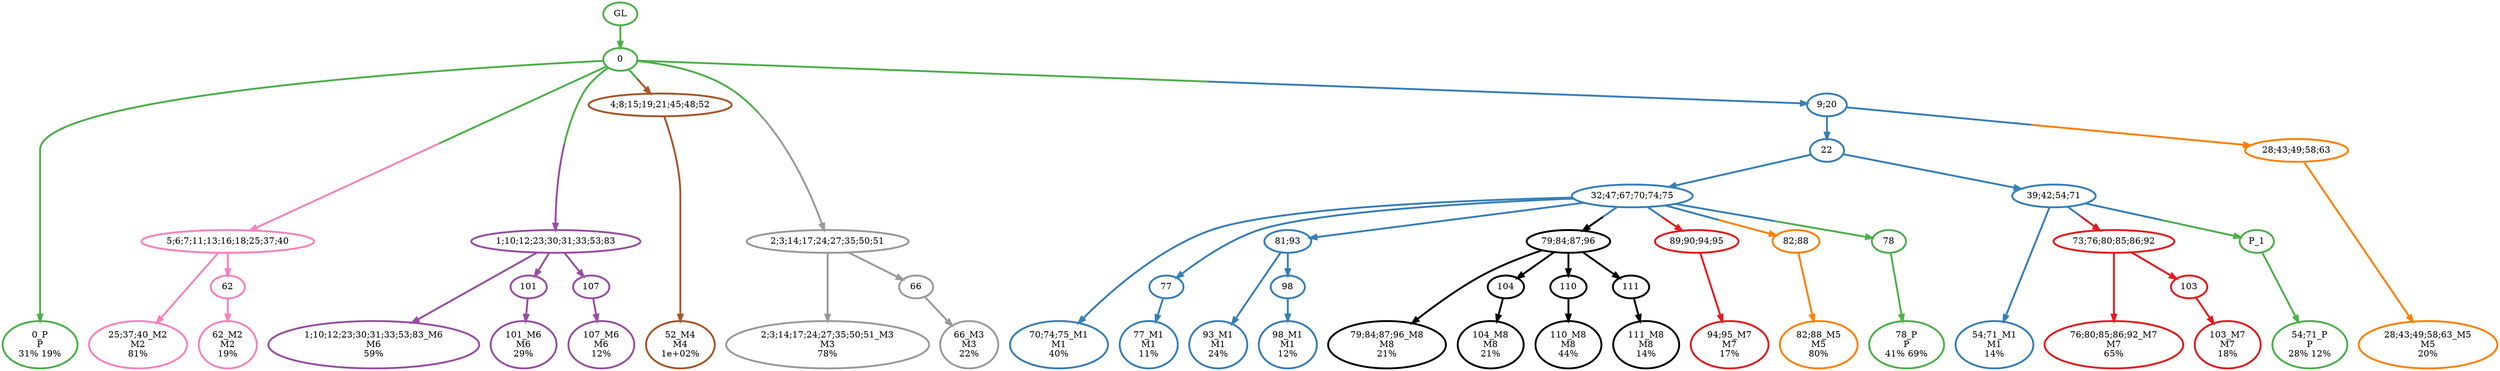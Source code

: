 digraph T {
	{
		rank=same
		50 [penwidth=3,colorscheme=set19,color=3,label="0_P\nP\n31% 19%"]
		47 [penwidth=3,colorscheme=set19,color=3,label="78_P\nP\n41% 69%"]
		45 [penwidth=3,colorscheme=set19,color=3,label="54;71_P\nP\n28% 12%"]
		44 [penwidth=3,colorscheme=set19,color=2,label="70;74;75_M1\nM1\n40%"]
		42 [penwidth=3,colorscheme=set19,color=2,label="77_M1\nM1\n11%"]
		40 [penwidth=3,colorscheme=set19,color=2,label="93_M1\nM1\n24%"]
		38 [penwidth=3,colorscheme=set19,color=2,label="98_M1\nM1\n12%"]
		37 [penwidth=3,colorscheme=set19,color=2,label="54;71_M1\nM1\n14%"]
		36 [penwidth=3,colorscheme=set19,color=8,label="25;37;40_M2\nM2\n81%"]
		34 [penwidth=3,colorscheme=set19,color=8,label="62_M2\nM2\n19%"]
		33 [penwidth=3,colorscheme=set19,color=9,label="2;3;14;17;24;27;35;50;51_M3\nM3\n78%"]
		31 [penwidth=3,colorscheme=set19,color=9,label="66_M3\nM3\n22%"]
		30 [penwidth=3,colorscheme=set19,color=7,label="52_M4\nM4\n1e+02%"]
		29 [penwidth=3,colorscheme=set19,color=5,label="82;88_M5\nM5\n80%"]
		28 [penwidth=3,colorscheme=set19,color=5,label="28;43;49;58;63_M5\nM5\n20%"]
		27 [penwidth=3,colorscheme=set19,color=4,label="1;10;12;23;30;31;33;53;83_M6\nM6\n59%"]
		25 [penwidth=3,colorscheme=set19,color=4,label="101_M6\nM6\n29%"]
		23 [penwidth=3,colorscheme=set19,color=4,label="107_M6\nM6\n12%"]
		22 [penwidth=3,colorscheme=set19,color=1,label="94;95_M7\nM7\n17%"]
		21 [penwidth=3,colorscheme=set19,color=1,label="76;80;85;86;92_M7\nM7\n65%"]
		19 [penwidth=3,colorscheme=set19,color=1,label="103_M7\nM7\n18%"]
		18 [penwidth=3,colorscheme=set19,color=10,label="79;84;87;96_M8\nM8\n21%"]
		16 [penwidth=3,colorscheme=set19,color=10,label="104_M8\nM8\n21%"]
		14 [penwidth=3,colorscheme=set19,color=10,label="110_M8\nM8\n44%"]
		12 [penwidth=3,colorscheme=set19,color=10,label="111_M8\nM8\n14%"]
	}
	52 [penwidth=3,colorscheme=set19,color=3,label="GL"]
	51 [penwidth=3,colorscheme=set19,color=3,label="0"]
	49 [penwidth=3,colorscheme=set19,color=2,label="22"]
	48 [penwidth=3,colorscheme=set19,color=2,label="32;47;67;70;74;75"]
	46 [penwidth=3,colorscheme=set19,color=2,label="39;42;54;71"]
	43 [penwidth=3,colorscheme=set19,color=2,label="77"]
	41 [penwidth=3,colorscheme=set19,color=2,label="81;93"]
	39 [penwidth=3,colorscheme=set19,color=2,label="98"]
	35 [penwidth=3,colorscheme=set19,color=8,label="62"]
	32 [penwidth=3,colorscheme=set19,color=9,label="66"]
	26 [penwidth=3,colorscheme=set19,color=4,label="101"]
	24 [penwidth=3,colorscheme=set19,color=4,label="107"]
	20 [penwidth=3,colorscheme=set19,color=1,label="103"]
	17 [penwidth=3,colorscheme=set19,color=10,label="104"]
	15 [penwidth=3,colorscheme=set19,color=10,label="110"]
	13 [penwidth=3,colorscheme=set19,color=10,label="111"]
	11 [penwidth=3,colorscheme=set19,color=10,label="79;84;87;96"]
	10 [penwidth=3,colorscheme=set19,color=1,label="89;90;94;95"]
	9 [penwidth=3,colorscheme=set19,color=1,label="73;76;80;85;86;92"]
	8 [penwidth=3,colorscheme=set19,color=5,label="82;88"]
	7 [penwidth=3,colorscheme=set19,color=3,label="78"]
	6 [penwidth=3,colorscheme=set19,color=3,label="P_1"]
	5 [penwidth=3,colorscheme=set19,color=5,label="28;43;49;58;63"]
	4 [penwidth=3,colorscheme=set19,color=8,label="5;6;7;11;13;16;18;25;37;40"]
	3 [penwidth=3,colorscheme=set19,color=4,label="1;10;12;23;30;31;33;53;83"]
	2 [penwidth=3,colorscheme=set19,color=7,label="4;8;15;19;21;45;48;52"]
	1 [penwidth=3,colorscheme=set19,color=9,label="2;3;14;17;24;27;35;50;51"]
	0 [penwidth=3,colorscheme=set19,color=2,label="9;20"]
	52 -> 51 [penwidth=3,colorscheme=set19,color=3]
	51 -> 50 [penwidth=3,colorscheme=set19,color=3]
	51 -> 3 [penwidth=3,colorscheme=set19,color="3;0.5:4"]
	51 -> 2 [penwidth=3,colorscheme=set19,color="3;0.5:7"]
	51 -> 1 [penwidth=3,colorscheme=set19,color="3;0.5:9"]
	51 -> 4 [penwidth=3,colorscheme=set19,color="3;0.5:8"]
	51 -> 0 [penwidth=3,colorscheme=set19,color="3;0.5:2"]
	49 -> 46 [penwidth=3,colorscheme=set19,color=2]
	49 -> 48 [penwidth=3,colorscheme=set19,color=2]
	48 -> 44 [penwidth=3,colorscheme=set19,color=2]
	48 -> 43 [penwidth=3,colorscheme=set19,color=2]
	48 -> 41 [penwidth=3,colorscheme=set19,color=2]
	48 -> 11 [penwidth=3,colorscheme=set19,color="2;0.5:10"]
	48 -> 10 [penwidth=3,colorscheme=set19,color="2;0.5:1"]
	48 -> 8 [penwidth=3,colorscheme=set19,color="2;0.5:5"]
	48 -> 7 [penwidth=3,colorscheme=set19,color="2;0.5:3"]
	46 -> 37 [penwidth=3,colorscheme=set19,color=2]
	46 -> 6 [penwidth=3,colorscheme=set19,color="2;0.5:3"]
	46 -> 9 [penwidth=3,colorscheme=set19,color="2;0.5:1"]
	43 -> 42 [penwidth=3,colorscheme=set19,color=2]
	41 -> 40 [penwidth=3,colorscheme=set19,color=2]
	41 -> 39 [penwidth=3,colorscheme=set19,color=2]
	39 -> 38 [penwidth=3,colorscheme=set19,color=2]
	35 -> 34 [penwidth=3,colorscheme=set19,color=8]
	32 -> 31 [penwidth=3,colorscheme=set19,color=9]
	26 -> 25 [penwidth=3,colorscheme=set19,color=4]
	24 -> 23 [penwidth=3,colorscheme=set19,color=4]
	20 -> 19 [penwidth=3,colorscheme=set19,color=1]
	17 -> 16 [penwidth=3,colorscheme=set19,color=10]
	15 -> 14 [penwidth=3,colorscheme=set19,color=10]
	13 -> 12 [penwidth=3,colorscheme=set19,color=10]
	11 -> 18 [penwidth=3,colorscheme=set19,color=10]
	11 -> 17 [penwidth=3,colorscheme=set19,color=10]
	11 -> 15 [penwidth=3,colorscheme=set19,color=10]
	11 -> 13 [penwidth=3,colorscheme=set19,color=10]
	10 -> 22 [penwidth=3,colorscheme=set19,color=1]
	9 -> 21 [penwidth=3,colorscheme=set19,color=1]
	9 -> 20 [penwidth=3,colorscheme=set19,color=1]
	8 -> 29 [penwidth=3,colorscheme=set19,color=5]
	7 -> 47 [penwidth=3,colorscheme=set19,color=3]
	6 -> 45 [penwidth=3,colorscheme=set19,color=3]
	5 -> 28 [penwidth=3,colorscheme=set19,color=5]
	4 -> 36 [penwidth=3,colorscheme=set19,color=8]
	4 -> 35 [penwidth=3,colorscheme=set19,color=8]
	3 -> 27 [penwidth=3,colorscheme=set19,color=4]
	3 -> 26 [penwidth=3,colorscheme=set19,color=4]
	3 -> 24 [penwidth=3,colorscheme=set19,color=4]
	2 -> 30 [penwidth=3,colorscheme=set19,color=7]
	1 -> 33 [penwidth=3,colorscheme=set19,color=9]
	1 -> 32 [penwidth=3,colorscheme=set19,color=9]
	0 -> 49 [penwidth=3,colorscheme=set19,color=2]
	0 -> 5 [penwidth=3,colorscheme=set19,color="2;0.5:5"]
}
